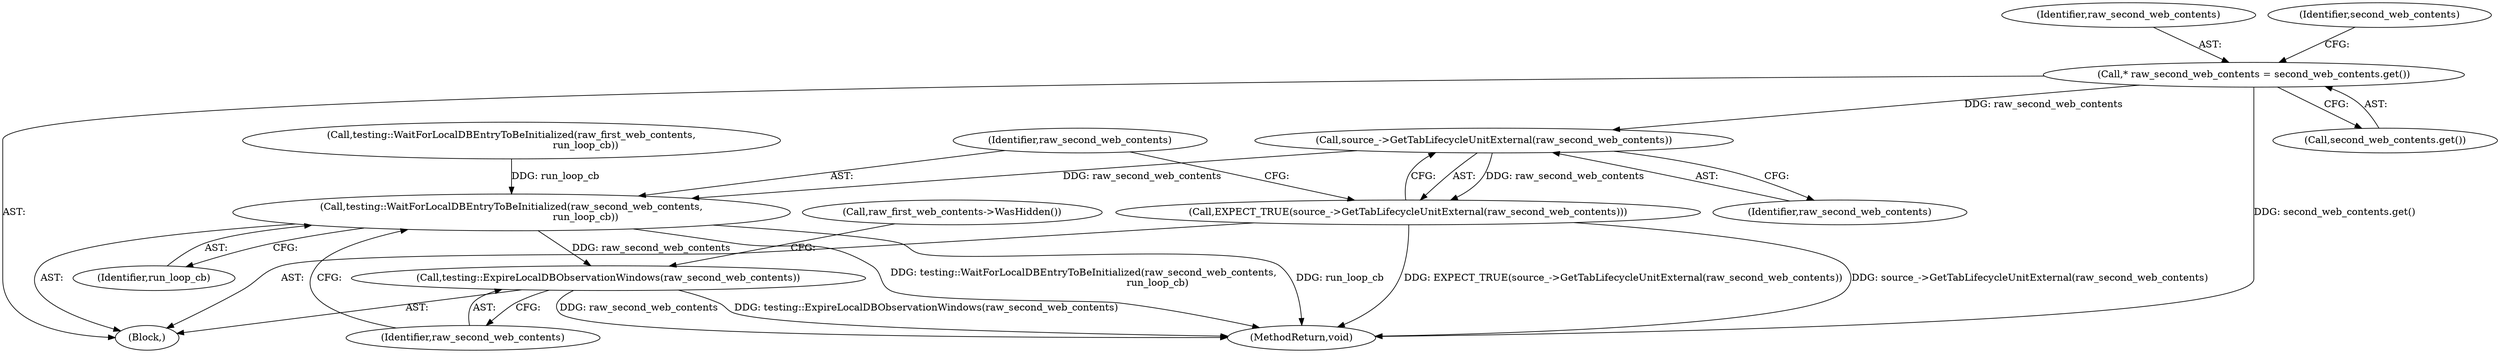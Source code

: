 digraph "0_Chrome_7394cf6f43d7a86630d3eb1c728fd63c621b5530_6@pointer" {
"1000202" [label="(Call,* raw_second_web_contents = second_web_contents.get())"];
"1000213" [label="(Call,source_->GetTabLifecycleUnitExternal(raw_second_web_contents))"];
"1000212" [label="(Call,EXPECT_TRUE(source_->GetTabLifecycleUnitExternal(raw_second_web_contents)))"];
"1000215" [label="(Call,testing::WaitForLocalDBEntryToBeInitialized(raw_second_web_contents,\n                                                run_loop_cb))"];
"1000218" [label="(Call,testing::ExpireLocalDBObservationWindows(raw_second_web_contents))"];
"1000218" [label="(Call,testing::ExpireLocalDBObservationWindows(raw_second_web_contents))"];
"1000214" [label="(Identifier,raw_second_web_contents)"];
"1000215" [label="(Call,testing::WaitForLocalDBEntryToBeInitialized(raw_second_web_contents,\n                                                run_loop_cb))"];
"1000203" [label="(Identifier,raw_second_web_contents)"];
"1000216" [label="(Identifier,raw_second_web_contents)"];
"1000202" [label="(Call,* raw_second_web_contents = second_web_contents.get())"];
"1000212" [label="(Call,EXPECT_TRUE(source_->GetTabLifecycleUnitExternal(raw_second_web_contents)))"];
"1000160" [label="(Call,testing::WaitForLocalDBEntryToBeInitialized(raw_first_web_contents,\n                                                run_loop_cb))"];
"1000213" [label="(Call,source_->GetTabLifecycleUnitExternal(raw_second_web_contents))"];
"1000207" [label="(Identifier,second_web_contents)"];
"1000219" [label="(Identifier,raw_second_web_contents)"];
"1000104" [label="(Block,)"];
"1000204" [label="(Call,second_web_contents.get())"];
"1000220" [label="(Call,raw_first_web_contents->WasHidden())"];
"1000217" [label="(Identifier,run_loop_cb)"];
"1000221" [label="(MethodReturn,void)"];
"1000202" -> "1000104"  [label="AST: "];
"1000202" -> "1000204"  [label="CFG: "];
"1000203" -> "1000202"  [label="AST: "];
"1000204" -> "1000202"  [label="AST: "];
"1000207" -> "1000202"  [label="CFG: "];
"1000202" -> "1000221"  [label="DDG: second_web_contents.get()"];
"1000202" -> "1000213"  [label="DDG: raw_second_web_contents"];
"1000213" -> "1000212"  [label="AST: "];
"1000213" -> "1000214"  [label="CFG: "];
"1000214" -> "1000213"  [label="AST: "];
"1000212" -> "1000213"  [label="CFG: "];
"1000213" -> "1000212"  [label="DDG: raw_second_web_contents"];
"1000213" -> "1000215"  [label="DDG: raw_second_web_contents"];
"1000212" -> "1000104"  [label="AST: "];
"1000216" -> "1000212"  [label="CFG: "];
"1000212" -> "1000221"  [label="DDG: EXPECT_TRUE(source_->GetTabLifecycleUnitExternal(raw_second_web_contents))"];
"1000212" -> "1000221"  [label="DDG: source_->GetTabLifecycleUnitExternal(raw_second_web_contents)"];
"1000215" -> "1000104"  [label="AST: "];
"1000215" -> "1000217"  [label="CFG: "];
"1000216" -> "1000215"  [label="AST: "];
"1000217" -> "1000215"  [label="AST: "];
"1000219" -> "1000215"  [label="CFG: "];
"1000215" -> "1000221"  [label="DDG: run_loop_cb"];
"1000215" -> "1000221"  [label="DDG: testing::WaitForLocalDBEntryToBeInitialized(raw_second_web_contents,\n                                                run_loop_cb)"];
"1000160" -> "1000215"  [label="DDG: run_loop_cb"];
"1000215" -> "1000218"  [label="DDG: raw_second_web_contents"];
"1000218" -> "1000104"  [label="AST: "];
"1000218" -> "1000219"  [label="CFG: "];
"1000219" -> "1000218"  [label="AST: "];
"1000220" -> "1000218"  [label="CFG: "];
"1000218" -> "1000221"  [label="DDG: raw_second_web_contents"];
"1000218" -> "1000221"  [label="DDG: testing::ExpireLocalDBObservationWindows(raw_second_web_contents)"];
}
